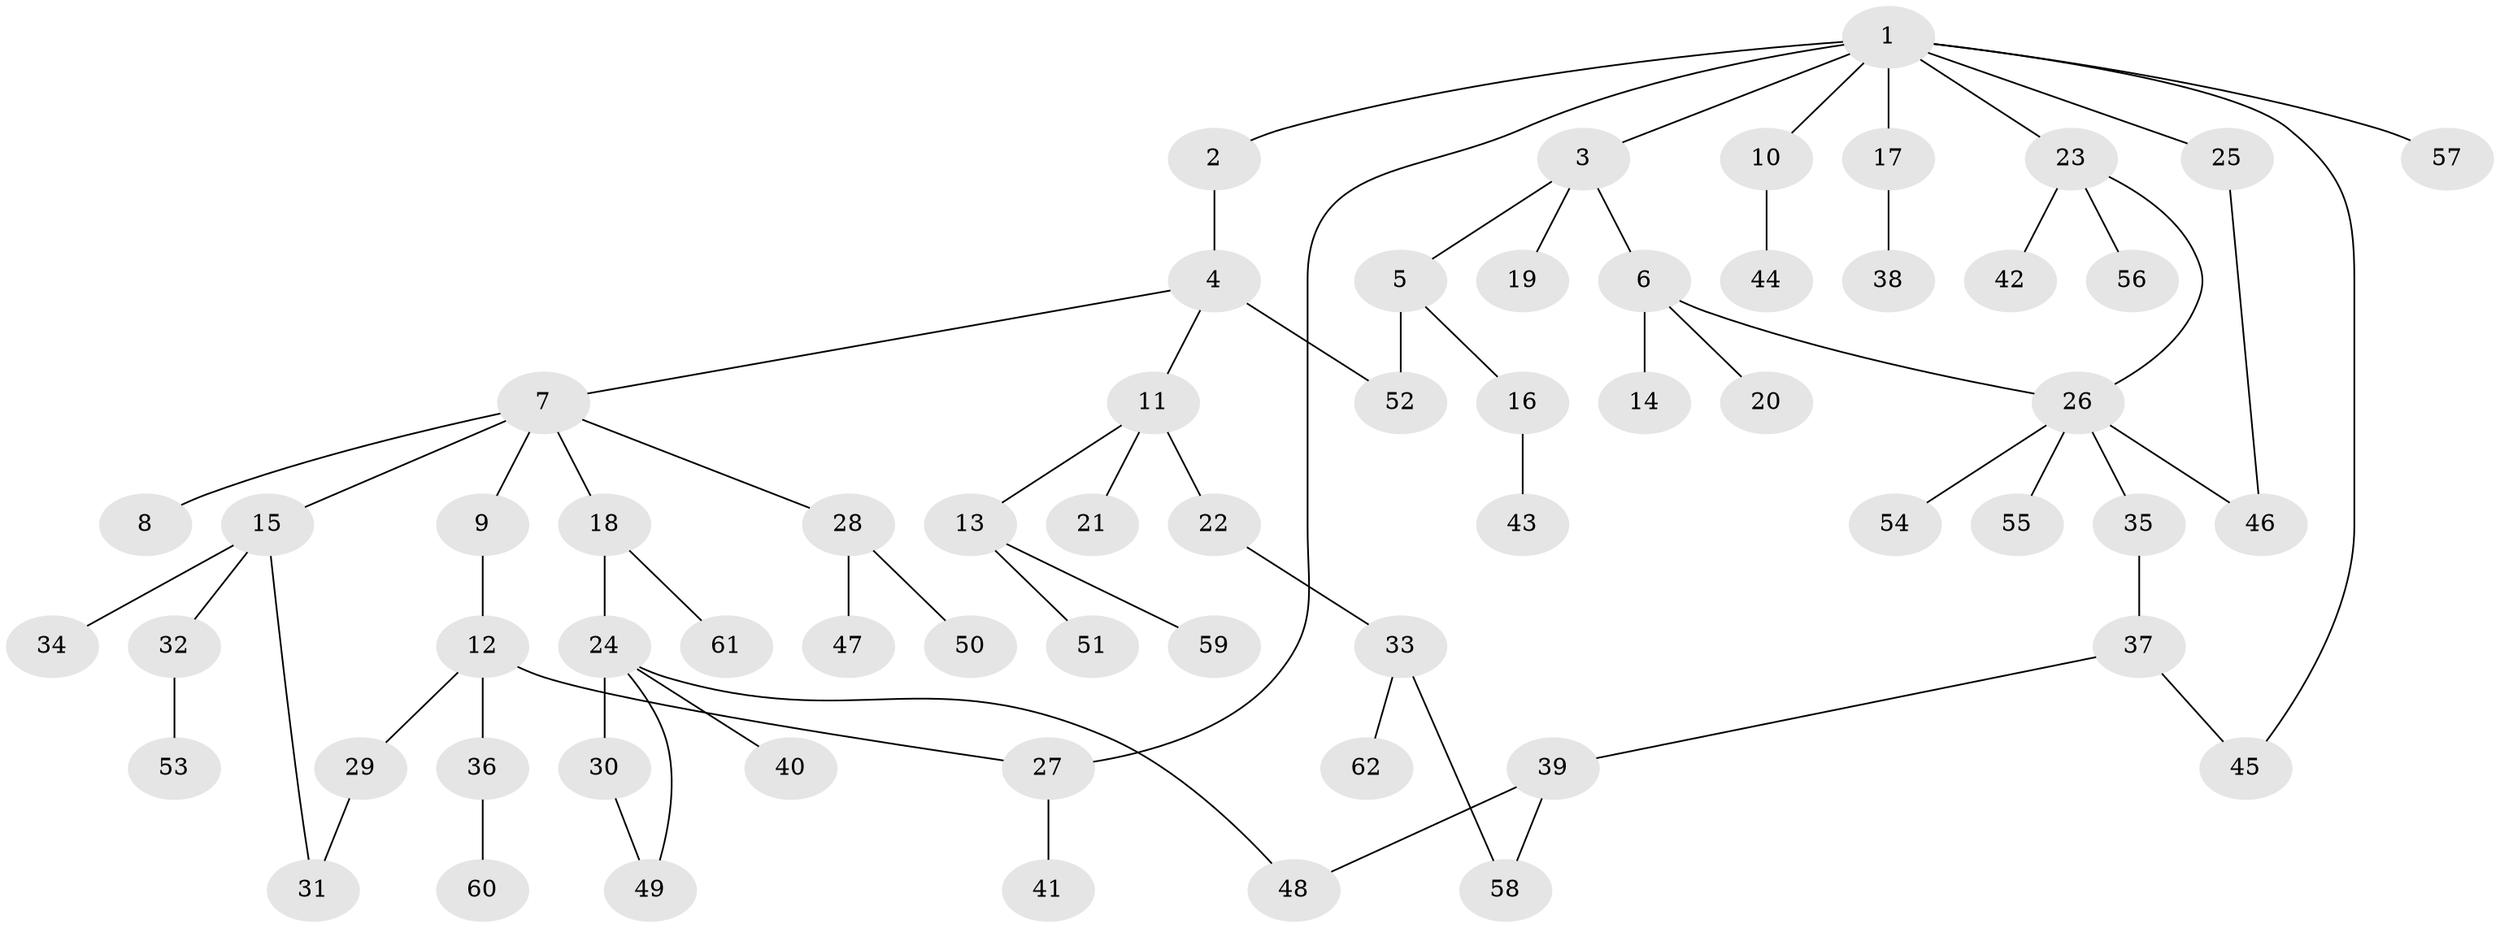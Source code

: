 // coarse degree distribution, {9: 0.023809523809523808, 2: 0.19047619047619047, 6: 0.047619047619047616, 4: 0.09523809523809523, 3: 0.14285714285714285, 7: 0.023809523809523808, 1: 0.47619047619047616}
// Generated by graph-tools (version 1.1) at 2025/23/03/03/25 07:23:33]
// undirected, 62 vertices, 70 edges
graph export_dot {
graph [start="1"]
  node [color=gray90,style=filled];
  1;
  2;
  3;
  4;
  5;
  6;
  7;
  8;
  9;
  10;
  11;
  12;
  13;
  14;
  15;
  16;
  17;
  18;
  19;
  20;
  21;
  22;
  23;
  24;
  25;
  26;
  27;
  28;
  29;
  30;
  31;
  32;
  33;
  34;
  35;
  36;
  37;
  38;
  39;
  40;
  41;
  42;
  43;
  44;
  45;
  46;
  47;
  48;
  49;
  50;
  51;
  52;
  53;
  54;
  55;
  56;
  57;
  58;
  59;
  60;
  61;
  62;
  1 -- 2;
  1 -- 3;
  1 -- 10;
  1 -- 17;
  1 -- 23;
  1 -- 25;
  1 -- 27;
  1 -- 45;
  1 -- 57;
  2 -- 4;
  3 -- 5;
  3 -- 6;
  3 -- 19;
  4 -- 7;
  4 -- 11;
  4 -- 52;
  5 -- 16;
  5 -- 52;
  6 -- 14;
  6 -- 20;
  6 -- 26;
  7 -- 8;
  7 -- 9;
  7 -- 15;
  7 -- 18;
  7 -- 28;
  9 -- 12;
  10 -- 44;
  11 -- 13;
  11 -- 21;
  11 -- 22;
  12 -- 29;
  12 -- 36;
  12 -- 27;
  13 -- 51;
  13 -- 59;
  15 -- 32;
  15 -- 34;
  15 -- 31;
  16 -- 43;
  17 -- 38;
  18 -- 24;
  18 -- 61;
  22 -- 33;
  23 -- 26;
  23 -- 42;
  23 -- 56;
  24 -- 30;
  24 -- 40;
  24 -- 49;
  24 -- 48;
  25 -- 46;
  26 -- 35;
  26 -- 54;
  26 -- 55;
  26 -- 46;
  27 -- 41;
  28 -- 47;
  28 -- 50;
  29 -- 31;
  30 -- 49;
  32 -- 53;
  33 -- 58;
  33 -- 62;
  35 -- 37;
  36 -- 60;
  37 -- 39;
  37 -- 45;
  39 -- 48;
  39 -- 58;
}
